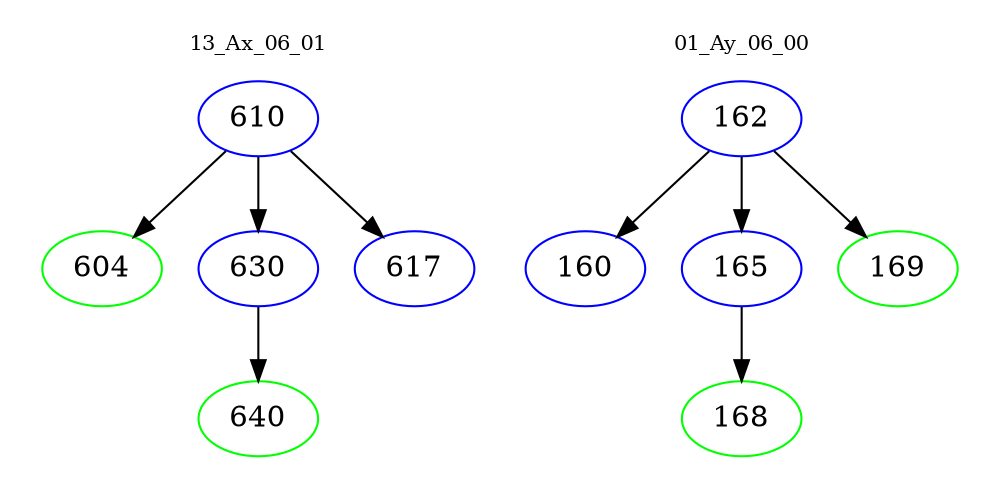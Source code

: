 digraph{
subgraph cluster_0 {
color = white
label = "13_Ax_06_01";
fontsize=10;
T0_610 [label="610", color="blue"]
T0_610 -> T0_604 [color="black"]
T0_604 [label="604", color="green"]
T0_610 -> T0_630 [color="black"]
T0_630 [label="630", color="blue"]
T0_630 -> T0_640 [color="black"]
T0_640 [label="640", color="green"]
T0_610 -> T0_617 [color="black"]
T0_617 [label="617", color="blue"]
}
subgraph cluster_1 {
color = white
label = "01_Ay_06_00";
fontsize=10;
T1_162 [label="162", color="blue"]
T1_162 -> T1_160 [color="black"]
T1_160 [label="160", color="blue"]
T1_162 -> T1_165 [color="black"]
T1_165 [label="165", color="blue"]
T1_165 -> T1_168 [color="black"]
T1_168 [label="168", color="green"]
T1_162 -> T1_169 [color="black"]
T1_169 [label="169", color="green"]
}
}
